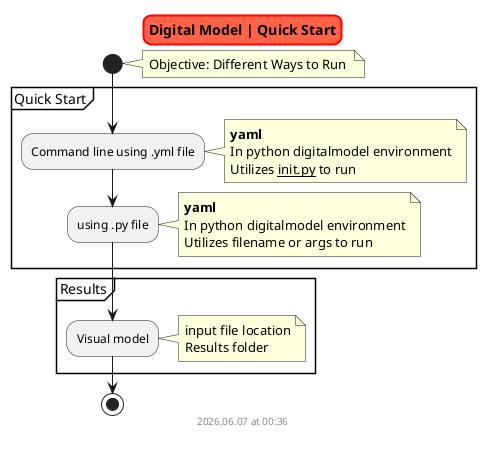 @startuml digitalmodel_running
skinparam titleBorderRoundCorner 15
skinparam titleBorderThickness 2
skinparam titleBorderColor red
skinparam titleBackgroundColor Tomato

title Digital Model | Quick Start

start

    note right
        Objective: Different Ways to Run 
    end note

    partition "Quick Start" {

        :Command line using .yml file;
            note right
                **yaml**
                In python digitalmodel environment
                Utilizes __init.py__ to run
            end note

        :using .py file;
            note right
                **yaml**
                In python digitalmodel environment
                Utilizes filename or args to run
            end note

    }

    partition "Results" {
        :Visual model;
            note right
                input file location
                Results folder
            end note

    }


stop

footer
%date("yyyy.MM.dd' at 'HH:mm")
%filename()
end footer

@enduml
